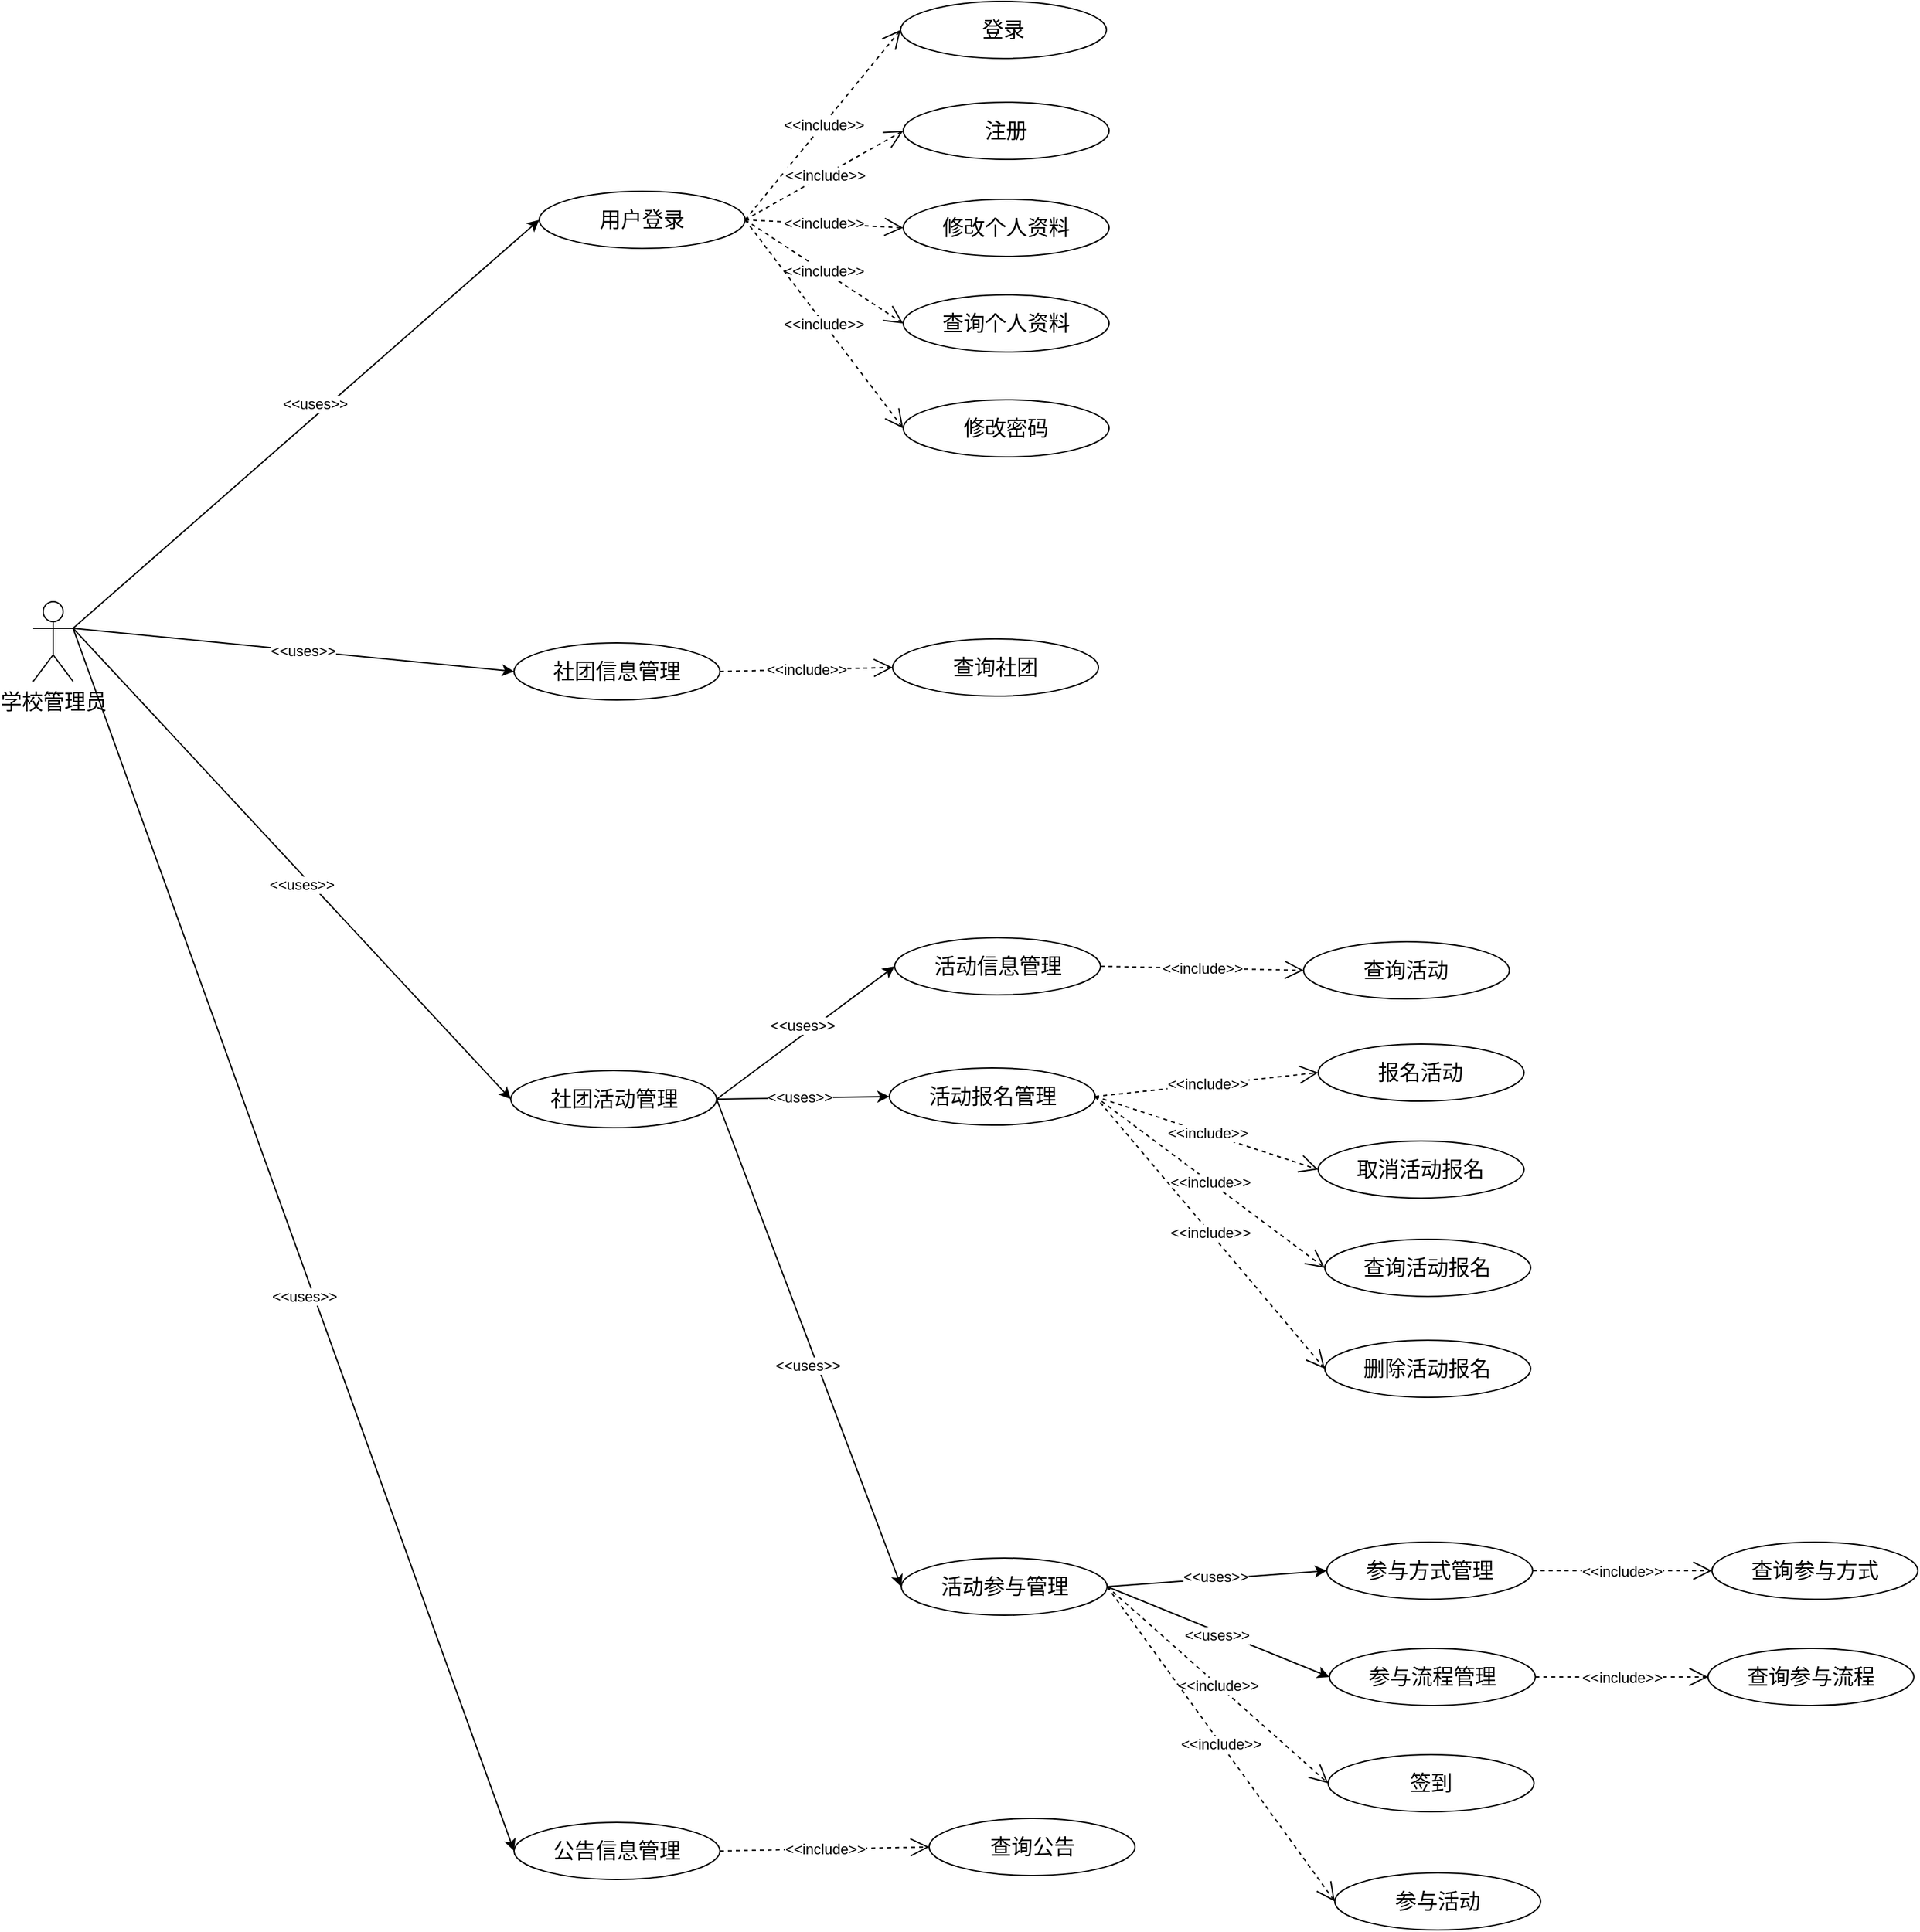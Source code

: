 <mxfile version="27.1.5">
  <diagram name="第 1 页" id="mgjdfwV87sD4iu_dyT5_">
    <mxGraphModel dx="1323" dy="462" grid="0" gridSize="10" guides="1" tooltips="1" connect="1" arrows="1" fold="1" page="1" pageScale="1" pageWidth="827" pageHeight="1169" math="0" shadow="0">
      <root>
        <mxCell id="0" />
        <mxCell id="1" parent="0" />
        <mxCell id="xIK-tgTWQ2b5QHgYvqiA-313" value="&lt;font style=&quot;font-size: 16px;&quot;&gt;学校管理员&lt;/font&gt;" style="shape=umlActor;html=1;verticalLabelPosition=bottom;verticalAlign=top;align=center;fontFamily=Architects Daughter;fontSource=https%3A%2F%2Ffonts.googleapis.com%2Fcss%3Ffamily%3DArchitects%2BDaughter;" vertex="1" parent="1">
          <mxGeometry x="2140" y="2300" width="30" height="60" as="geometry" />
        </mxCell>
        <mxCell id="xIK-tgTWQ2b5QHgYvqiA-314" value="&lt;font style=&quot;font-size: 16px;&quot;&gt;用户登录&lt;/font&gt;" style="ellipse;whiteSpace=wrap;html=1;fontFamily=Architects Daughter;fontSource=https%3A%2F%2Ffonts.googleapis.com%2Fcss%3Ffamily%3DArchitects%2BDaughter;" vertex="1" parent="1">
          <mxGeometry x="2521" y="1991" width="155" height="43" as="geometry" />
        </mxCell>
        <mxCell id="xIK-tgTWQ2b5QHgYvqiA-315" value="&lt;font style=&quot;font-size: 16px;&quot;&gt;社团信息管理&lt;/font&gt;" style="ellipse;whiteSpace=wrap;html=1;fontFamily=Architects Daughter;fontSource=https%3A%2F%2Ffonts.googleapis.com%2Fcss%3Ffamily%3DArchitects%2BDaughter;" vertex="1" parent="1">
          <mxGeometry x="2502" y="2331" width="155" height="43" as="geometry" />
        </mxCell>
        <mxCell id="xIK-tgTWQ2b5QHgYvqiA-316" value="&lt;font style=&quot;font-size: 16px;&quot;&gt;社团活动管理&lt;/font&gt;" style="ellipse;whiteSpace=wrap;html=1;fontFamily=Architects Daughter;fontSource=https%3A%2F%2Ffonts.googleapis.com%2Fcss%3Ffamily%3DArchitects%2BDaughter;" vertex="1" parent="1">
          <mxGeometry x="2499.54" y="2653" width="155" height="43" as="geometry" />
        </mxCell>
        <mxCell id="xIK-tgTWQ2b5QHgYvqiA-317" value="&lt;font style=&quot;font-size: 16px;&quot;&gt;公告信息管理&lt;/font&gt;" style="ellipse;whiteSpace=wrap;html=1;fontFamily=Architects Daughter;fontSource=https%3A%2F%2Ffonts.googleapis.com%2Fcss%3Ffamily%3DArchitects%2BDaughter;" vertex="1" parent="1">
          <mxGeometry x="2502" y="3219" width="155" height="43" as="geometry" />
        </mxCell>
        <mxCell id="xIK-tgTWQ2b5QHgYvqiA-318" value="" style="endArrow=classic;html=1;rounded=0;entryX=0;entryY=0.5;entryDx=0;entryDy=0;exitX=1;exitY=0.333;exitDx=0;exitDy=0;exitPerimeter=0;" edge="1" parent="1" source="xIK-tgTWQ2b5QHgYvqiA-313" target="xIK-tgTWQ2b5QHgYvqiA-314">
          <mxGeometry width="50" height="50" relative="1" as="geometry">
            <mxPoint x="2246" y="2292" as="sourcePoint" />
            <mxPoint x="2400" y="2292" as="targetPoint" />
          </mxGeometry>
        </mxCell>
        <mxCell id="xIK-tgTWQ2b5QHgYvqiA-319" value="&amp;lt;&amp;lt;uses&amp;gt;&amp;gt;" style="edgeLabel;html=1;align=center;verticalAlign=middle;resizable=0;points=[];" vertex="1" connectable="0" parent="xIK-tgTWQ2b5QHgYvqiA-318">
          <mxGeometry x="0.093" y="1" relative="1" as="geometry">
            <mxPoint x="-9" as="offset" />
          </mxGeometry>
        </mxCell>
        <mxCell id="xIK-tgTWQ2b5QHgYvqiA-320" value="" style="endArrow=classic;html=1;rounded=0;entryX=0;entryY=0.5;entryDx=0;entryDy=0;exitX=1;exitY=0.333;exitDx=0;exitDy=0;exitPerimeter=0;" edge="1" parent="1" source="xIK-tgTWQ2b5QHgYvqiA-313" target="xIK-tgTWQ2b5QHgYvqiA-315">
          <mxGeometry width="50" height="50" relative="1" as="geometry">
            <mxPoint x="2175" y="2322" as="sourcePoint" />
            <mxPoint x="2524" y="2383" as="targetPoint" />
          </mxGeometry>
        </mxCell>
        <mxCell id="xIK-tgTWQ2b5QHgYvqiA-321" value="&amp;lt;&amp;lt;uses&amp;gt;&amp;gt;" style="edgeLabel;html=1;align=center;verticalAlign=middle;resizable=0;points=[];" vertex="1" connectable="0" parent="xIK-tgTWQ2b5QHgYvqiA-320">
          <mxGeometry x="0.093" y="1" relative="1" as="geometry">
            <mxPoint x="-9" as="offset" />
          </mxGeometry>
        </mxCell>
        <mxCell id="xIK-tgTWQ2b5QHgYvqiA-322" value="" style="endArrow=classic;html=1;rounded=0;entryX=0;entryY=0.5;entryDx=0;entryDy=0;exitX=1;exitY=0.333;exitDx=0;exitDy=0;exitPerimeter=0;" edge="1" parent="1" source="xIK-tgTWQ2b5QHgYvqiA-313" target="xIK-tgTWQ2b5QHgYvqiA-316">
          <mxGeometry width="50" height="50" relative="1" as="geometry">
            <mxPoint x="2271" y="2392" as="sourcePoint" />
            <mxPoint x="2425" y="2392" as="targetPoint" />
          </mxGeometry>
        </mxCell>
        <mxCell id="xIK-tgTWQ2b5QHgYvqiA-323" value="&amp;lt;&amp;lt;uses&amp;gt;&amp;gt;" style="edgeLabel;html=1;align=center;verticalAlign=middle;resizable=0;points=[];" vertex="1" connectable="0" parent="xIK-tgTWQ2b5QHgYvqiA-322">
          <mxGeometry x="0.093" y="1" relative="1" as="geometry">
            <mxPoint x="-9" as="offset" />
          </mxGeometry>
        </mxCell>
        <mxCell id="xIK-tgTWQ2b5QHgYvqiA-324" value="" style="endArrow=classic;html=1;rounded=0;entryX=0;entryY=0.5;entryDx=0;entryDy=0;exitX=1;exitY=0.333;exitDx=0;exitDy=0;exitPerimeter=0;" edge="1" parent="1" source="xIK-tgTWQ2b5QHgYvqiA-313" target="xIK-tgTWQ2b5QHgYvqiA-317">
          <mxGeometry width="50" height="50" relative="1" as="geometry">
            <mxPoint x="2174" y="2319" as="sourcePoint" />
            <mxPoint x="2784" y="2513" as="targetPoint" />
          </mxGeometry>
        </mxCell>
        <mxCell id="xIK-tgTWQ2b5QHgYvqiA-325" value="&amp;lt;&amp;lt;uses&amp;gt;&amp;gt;" style="edgeLabel;html=1;align=center;verticalAlign=middle;resizable=0;points=[];" vertex="1" connectable="0" parent="xIK-tgTWQ2b5QHgYvqiA-324">
          <mxGeometry x="0.093" y="1" relative="1" as="geometry">
            <mxPoint x="-9" as="offset" />
          </mxGeometry>
        </mxCell>
        <mxCell id="xIK-tgTWQ2b5QHgYvqiA-326" value="&lt;font style=&quot;font-size: 16px;&quot;&gt;登录&lt;/font&gt;" style="ellipse;whiteSpace=wrap;html=1;fontFamily=Architects Daughter;fontSource=https%3A%2F%2Ffonts.googleapis.com%2Fcss%3Ffamily%3DArchitects%2BDaughter;" vertex="1" parent="1">
          <mxGeometry x="2793" y="1848" width="155" height="43" as="geometry" />
        </mxCell>
        <mxCell id="xIK-tgTWQ2b5QHgYvqiA-327" value="&lt;span style=&quot;font-size: 16px;&quot;&gt;修改个人资料&lt;/span&gt;" style="ellipse;whiteSpace=wrap;html=1;fontFamily=Architects Daughter;fontSource=https%3A%2F%2Ffonts.googleapis.com%2Fcss%3Ffamily%3DArchitects%2BDaughter;" vertex="1" parent="1">
          <mxGeometry x="2795" y="1997" width="155" height="43" as="geometry" />
        </mxCell>
        <mxCell id="xIK-tgTWQ2b5QHgYvqiA-328" value="&lt;font style=&quot;font-size: 16px;&quot;&gt;修改密码&lt;/font&gt;" style="ellipse;whiteSpace=wrap;html=1;fontFamily=Architects Daughter;fontSource=https%3A%2F%2Ffonts.googleapis.com%2Fcss%3Ffamily%3DArchitects%2BDaughter;" vertex="1" parent="1">
          <mxGeometry x="2795" y="2148" width="155" height="43" as="geometry" />
        </mxCell>
        <mxCell id="xIK-tgTWQ2b5QHgYvqiA-329" value="&lt;span style=&quot;font-size: 16px;&quot;&gt;查询个人资料&lt;/span&gt;" style="ellipse;whiteSpace=wrap;html=1;fontFamily=Architects Daughter;fontSource=https%3A%2F%2Ffonts.googleapis.com%2Fcss%3Ffamily%3DArchitects%2BDaughter;" vertex="1" parent="1">
          <mxGeometry x="2795" y="2069" width="155" height="43" as="geometry" />
        </mxCell>
        <mxCell id="xIK-tgTWQ2b5QHgYvqiA-330" value="&amp;lt;&amp;lt;include&amp;gt;&amp;gt;" style="endArrow=open;endSize=12;dashed=1;html=1;rounded=0;entryX=0;entryY=0.5;entryDx=0;entryDy=0;exitX=1;exitY=0.5;exitDx=0;exitDy=0;" edge="1" parent="1" source="xIK-tgTWQ2b5QHgYvqiA-314" target="xIK-tgTWQ2b5QHgYvqiA-326">
          <mxGeometry width="160" relative="1" as="geometry">
            <mxPoint x="2633" y="1867" as="sourcePoint" />
            <mxPoint x="2793" y="1867" as="targetPoint" />
          </mxGeometry>
        </mxCell>
        <mxCell id="xIK-tgTWQ2b5QHgYvqiA-331" value="&amp;lt;&amp;lt;include&amp;gt;&amp;gt;" style="endArrow=open;endSize=12;dashed=1;html=1;rounded=0;entryX=0;entryY=0.5;entryDx=0;entryDy=0;exitX=1;exitY=0.5;exitDx=0;exitDy=0;" edge="1" parent="1" source="xIK-tgTWQ2b5QHgYvqiA-314" target="xIK-tgTWQ2b5QHgYvqiA-327">
          <mxGeometry width="160" relative="1" as="geometry">
            <mxPoint x="2577" y="1816" as="sourcePoint" />
            <mxPoint x="2737" y="1816" as="targetPoint" />
          </mxGeometry>
        </mxCell>
        <mxCell id="xIK-tgTWQ2b5QHgYvqiA-332" value="&amp;lt;&amp;lt;include&amp;gt;&amp;gt;" style="endArrow=open;endSize=12;dashed=1;html=1;rounded=0;entryX=0;entryY=0.5;entryDx=0;entryDy=0;exitX=1;exitY=0.5;exitDx=0;exitDy=0;" edge="1" parent="1" source="xIK-tgTWQ2b5QHgYvqiA-314" target="xIK-tgTWQ2b5QHgYvqiA-329">
          <mxGeometry width="160" relative="1" as="geometry">
            <mxPoint x="2534" y="1750" as="sourcePoint" />
            <mxPoint x="2694" y="1750" as="targetPoint" />
          </mxGeometry>
        </mxCell>
        <mxCell id="xIK-tgTWQ2b5QHgYvqiA-333" value="&amp;lt;&amp;lt;include&amp;gt;&amp;gt;" style="endArrow=open;endSize=12;dashed=1;html=1;rounded=0;entryX=0;entryY=0.5;entryDx=0;entryDy=0;exitX=1;exitY=0.5;exitDx=0;exitDy=0;" edge="1" parent="1" source="xIK-tgTWQ2b5QHgYvqiA-314" target="xIK-tgTWQ2b5QHgYvqiA-328">
          <mxGeometry width="160" relative="1" as="geometry">
            <mxPoint x="2674" y="2040" as="sourcePoint" />
            <mxPoint x="2619" y="1807" as="targetPoint" />
          </mxGeometry>
        </mxCell>
        <mxCell id="xIK-tgTWQ2b5QHgYvqiA-334" value="&lt;font style=&quot;font-size: 16px;&quot;&gt;查询社团&lt;/font&gt;" style="ellipse;whiteSpace=wrap;html=1;fontFamily=Architects Daughter;fontSource=https%3A%2F%2Ffonts.googleapis.com%2Fcss%3Ffamily%3DArchitects%2BDaughter;" vertex="1" parent="1">
          <mxGeometry x="2787" y="2328" width="155" height="43" as="geometry" />
        </mxCell>
        <mxCell id="xIK-tgTWQ2b5QHgYvqiA-335" value="&lt;span style=&quot;font-size: 16px;&quot;&gt;活动信息管理&lt;/span&gt;" style="ellipse;whiteSpace=wrap;html=1;fontFamily=Architects Daughter;fontSource=https%3A%2F%2Ffonts.googleapis.com%2Fcss%3Ffamily%3DArchitects%2BDaughter;" vertex="1" parent="1">
          <mxGeometry x="2788.54" y="2553" width="155" height="43" as="geometry" />
        </mxCell>
        <mxCell id="xIK-tgTWQ2b5QHgYvqiA-336" value="&lt;font style=&quot;font-size: 16px;&quot;&gt;活动报名管理&lt;/font&gt;" style="ellipse;whiteSpace=wrap;html=1;fontFamily=Architects Daughter;fontSource=https%3A%2F%2Ffonts.googleapis.com%2Fcss%3Ffamily%3DArchitects%2BDaughter;" vertex="1" parent="1">
          <mxGeometry x="2784.54" y="2651" width="155" height="43" as="geometry" />
        </mxCell>
        <mxCell id="xIK-tgTWQ2b5QHgYvqiA-337" value="&lt;font style=&quot;font-size: 16px;&quot;&gt;活动参与管理&lt;/font&gt;" style="ellipse;whiteSpace=wrap;html=1;fontFamily=Architects Daughter;fontSource=https%3A%2F%2Ffonts.googleapis.com%2Fcss%3Ffamily%3DArchitects%2BDaughter;" vertex="1" parent="1">
          <mxGeometry x="2793.54" y="3020" width="155" height="43" as="geometry" />
        </mxCell>
        <mxCell id="xIK-tgTWQ2b5QHgYvqiA-338" value="&amp;lt;&amp;lt;include&amp;gt;&amp;gt;" style="endArrow=open;endSize=12;dashed=1;html=1;rounded=0;entryX=0;entryY=0.5;entryDx=0;entryDy=0;exitX=1;exitY=0.5;exitDx=0;exitDy=0;" edge="1" parent="1" source="xIK-tgTWQ2b5QHgYvqiA-315" target="xIK-tgTWQ2b5QHgYvqiA-334">
          <mxGeometry width="160" relative="1" as="geometry">
            <mxPoint x="2573" y="2434" as="sourcePoint" />
            <mxPoint x="2733" y="2434" as="targetPoint" />
          </mxGeometry>
        </mxCell>
        <mxCell id="xIK-tgTWQ2b5QHgYvqiA-339" value="" style="endArrow=classic;html=1;rounded=0;entryX=0;entryY=0.5;entryDx=0;entryDy=0;exitX=1;exitY=0.5;exitDx=0;exitDy=0;" edge="1" parent="1" source="xIK-tgTWQ2b5QHgYvqiA-316" target="xIK-tgTWQ2b5QHgYvqiA-335">
          <mxGeometry width="50" height="50" relative="1" as="geometry">
            <mxPoint x="2599.54" y="2523" as="sourcePoint" />
            <mxPoint x="2753.54" y="2523" as="targetPoint" />
          </mxGeometry>
        </mxCell>
        <mxCell id="xIK-tgTWQ2b5QHgYvqiA-340" value="&amp;lt;&amp;lt;uses&amp;gt;&amp;gt;" style="edgeLabel;html=1;align=center;verticalAlign=middle;resizable=0;points=[];" vertex="1" connectable="0" parent="xIK-tgTWQ2b5QHgYvqiA-339">
          <mxGeometry x="0.093" y="1" relative="1" as="geometry">
            <mxPoint x="-9" as="offset" />
          </mxGeometry>
        </mxCell>
        <mxCell id="xIK-tgTWQ2b5QHgYvqiA-341" value="" style="endArrow=classic;html=1;rounded=0;entryX=0;entryY=0.5;entryDx=0;entryDy=0;exitX=1;exitY=0.5;exitDx=0;exitDy=0;" edge="1" parent="1" source="xIK-tgTWQ2b5QHgYvqiA-316" target="xIK-tgTWQ2b5QHgYvqiA-336">
          <mxGeometry width="50" height="50" relative="1" as="geometry">
            <mxPoint x="2609.54" y="2432" as="sourcePoint" />
            <mxPoint x="2763.54" y="2432" as="targetPoint" />
          </mxGeometry>
        </mxCell>
        <mxCell id="xIK-tgTWQ2b5QHgYvqiA-342" value="&amp;lt;&amp;lt;uses&amp;gt;&amp;gt;" style="edgeLabel;html=1;align=center;verticalAlign=middle;resizable=0;points=[];" vertex="1" connectable="0" parent="xIK-tgTWQ2b5QHgYvqiA-341">
          <mxGeometry x="0.093" y="1" relative="1" as="geometry">
            <mxPoint x="-9" as="offset" />
          </mxGeometry>
        </mxCell>
        <mxCell id="xIK-tgTWQ2b5QHgYvqiA-343" value="" style="endArrow=classic;html=1;rounded=0;entryX=0;entryY=0.5;entryDx=0;entryDy=0;exitX=1;exitY=0.5;exitDx=0;exitDy=0;" edge="1" parent="1" source="xIK-tgTWQ2b5QHgYvqiA-316" target="xIK-tgTWQ2b5QHgYvqiA-337">
          <mxGeometry width="50" height="50" relative="1" as="geometry">
            <mxPoint x="2773.54" y="2691" as="sourcePoint" />
            <mxPoint x="2924.54" y="2590" as="targetPoint" />
          </mxGeometry>
        </mxCell>
        <mxCell id="xIK-tgTWQ2b5QHgYvqiA-344" value="&amp;lt;&amp;lt;uses&amp;gt;&amp;gt;" style="edgeLabel;html=1;align=center;verticalAlign=middle;resizable=0;points=[];" vertex="1" connectable="0" parent="xIK-tgTWQ2b5QHgYvqiA-343">
          <mxGeometry x="0.093" y="1" relative="1" as="geometry">
            <mxPoint x="-9" as="offset" />
          </mxGeometry>
        </mxCell>
        <mxCell id="xIK-tgTWQ2b5QHgYvqiA-345" value="&lt;font style=&quot;font-size: 16px;&quot;&gt;查询活动&lt;/font&gt;" style="ellipse;whiteSpace=wrap;html=1;fontFamily=Architects Daughter;fontSource=https%3A%2F%2Ffonts.googleapis.com%2Fcss%3Ffamily%3DArchitects%2BDaughter;" vertex="1" parent="1">
          <mxGeometry x="3096.4" y="2556" width="155" height="43" as="geometry" />
        </mxCell>
        <mxCell id="xIK-tgTWQ2b5QHgYvqiA-346" value="&lt;font style=&quot;font-size: 16px;&quot;&gt;查询公告&lt;/font&gt;" style="ellipse;whiteSpace=wrap;html=1;fontFamily=Architects Daughter;fontSource=https%3A%2F%2Ffonts.googleapis.com%2Fcss%3Ffamily%3DArchitects%2BDaughter;" vertex="1" parent="1">
          <mxGeometry x="2814.5" y="3216" width="155" height="43" as="geometry" />
        </mxCell>
        <mxCell id="xIK-tgTWQ2b5QHgYvqiA-347" value="&amp;lt;&amp;lt;include&amp;gt;&amp;gt;" style="endArrow=open;endSize=12;dashed=1;html=1;rounded=0;entryX=0;entryY=0.5;entryDx=0;entryDy=0;exitX=1;exitY=0.5;exitDx=0;exitDy=0;" edge="1" parent="1" source="xIK-tgTWQ2b5QHgYvqiA-317" target="xIK-tgTWQ2b5QHgYvqiA-346">
          <mxGeometry width="160" relative="1" as="geometry">
            <mxPoint x="2546" y="3336" as="sourcePoint" />
            <mxPoint x="2706" y="3336" as="targetPoint" />
          </mxGeometry>
        </mxCell>
        <mxCell id="xIK-tgTWQ2b5QHgYvqiA-348" value="&amp;lt;&amp;lt;include&amp;gt;&amp;gt;" style="endArrow=open;endSize=12;dashed=1;html=1;rounded=0;entryX=0;entryY=0.5;entryDx=0;entryDy=0;exitX=1;exitY=0.5;exitDx=0;exitDy=0;" edge="1" parent="1" source="xIK-tgTWQ2b5QHgYvqiA-335" target="xIK-tgTWQ2b5QHgYvqiA-345">
          <mxGeometry width="160" relative="1" as="geometry">
            <mxPoint x="2825.04" y="2650" as="sourcePoint" />
            <mxPoint x="2985.04" y="2650" as="targetPoint" />
          </mxGeometry>
        </mxCell>
        <mxCell id="xIK-tgTWQ2b5QHgYvqiA-349" value="&lt;font style=&quot;font-size: 16px;&quot;&gt;参与方式管理&lt;/font&gt;" style="ellipse;whiteSpace=wrap;html=1;fontFamily=Architects Daughter;fontSource=https%3A%2F%2Ffonts.googleapis.com%2Fcss%3Ffamily%3DArchitects%2BDaughter;" vertex="1" parent="1">
          <mxGeometry x="3113.9" y="3008" width="155" height="43" as="geometry" />
        </mxCell>
        <mxCell id="xIK-tgTWQ2b5QHgYvqiA-350" value="&lt;font style=&quot;font-size: 16px;&quot;&gt;参与流程管理&lt;/font&gt;" style="ellipse;whiteSpace=wrap;html=1;fontFamily=Architects Daughter;fontSource=https%3A%2F%2Ffonts.googleapis.com%2Fcss%3Ffamily%3DArchitects%2BDaughter;" vertex="1" parent="1">
          <mxGeometry x="3115.9" y="3088" width="155" height="43" as="geometry" />
        </mxCell>
        <mxCell id="xIK-tgTWQ2b5QHgYvqiA-351" value="&lt;span style=&quot;font-size: 16px;&quot;&gt;签到&lt;/span&gt;" style="ellipse;whiteSpace=wrap;html=1;fontFamily=Architects Daughter;fontSource=https%3A%2F%2Ffonts.googleapis.com%2Fcss%3Ffamily%3DArchitects%2BDaughter;" vertex="1" parent="1">
          <mxGeometry x="3114.9" y="3168" width="155" height="43" as="geometry" />
        </mxCell>
        <mxCell id="xIK-tgTWQ2b5QHgYvqiA-352" value="&lt;span style=&quot;font-size: 16px;&quot;&gt;参与活动&lt;/span&gt;" style="ellipse;whiteSpace=wrap;html=1;fontFamily=Architects Daughter;fontSource=https%3A%2F%2Ffonts.googleapis.com%2Fcss%3Ffamily%3DArchitects%2BDaughter;" vertex="1" parent="1">
          <mxGeometry x="3119.9" y="3257" width="155" height="43" as="geometry" />
        </mxCell>
        <mxCell id="xIK-tgTWQ2b5QHgYvqiA-353" value="" style="endArrow=classic;html=1;rounded=0;entryX=0;entryY=0.5;entryDx=0;entryDy=0;exitX=1;exitY=0.5;exitDx=0;exitDy=0;" edge="1" parent="1" source="xIK-tgTWQ2b5QHgYvqiA-337" target="xIK-tgTWQ2b5QHgYvqiA-349">
          <mxGeometry width="50" height="50" relative="1" as="geometry">
            <mxPoint x="2925.54" y="2889" as="sourcePoint" />
            <mxPoint x="3079.54" y="2889" as="targetPoint" />
          </mxGeometry>
        </mxCell>
        <mxCell id="xIK-tgTWQ2b5QHgYvqiA-354" value="&amp;lt;&amp;lt;uses&amp;gt;&amp;gt;" style="edgeLabel;html=1;align=center;verticalAlign=middle;resizable=0;points=[];" vertex="1" connectable="0" parent="xIK-tgTWQ2b5QHgYvqiA-353">
          <mxGeometry x="0.093" y="1" relative="1" as="geometry">
            <mxPoint x="-9" as="offset" />
          </mxGeometry>
        </mxCell>
        <mxCell id="xIK-tgTWQ2b5QHgYvqiA-355" value="" style="endArrow=classic;html=1;rounded=0;entryX=0;entryY=0.5;entryDx=0;entryDy=0;exitX=1;exitY=0.5;exitDx=0;exitDy=0;" edge="1" parent="1" source="xIK-tgTWQ2b5QHgYvqiA-337" target="xIK-tgTWQ2b5QHgYvqiA-350">
          <mxGeometry width="50" height="50" relative="1" as="geometry">
            <mxPoint x="3000.54" y="3051" as="sourcePoint" />
            <mxPoint x="3068.54" y="3152" as="targetPoint" />
          </mxGeometry>
        </mxCell>
        <mxCell id="xIK-tgTWQ2b5QHgYvqiA-356" value="&amp;lt;&amp;lt;uses&amp;gt;&amp;gt;" style="edgeLabel;html=1;align=center;verticalAlign=middle;resizable=0;points=[];" vertex="1" connectable="0" parent="xIK-tgTWQ2b5QHgYvqiA-355">
          <mxGeometry x="0.093" y="1" relative="1" as="geometry">
            <mxPoint x="-9" as="offset" />
          </mxGeometry>
        </mxCell>
        <mxCell id="xIK-tgTWQ2b5QHgYvqiA-357" value="&amp;lt;&amp;lt;include&amp;gt;&amp;gt;" style="endArrow=open;endSize=12;dashed=1;html=1;rounded=0;entryX=0;entryY=0.5;entryDx=0;entryDy=0;exitX=1;exitY=0.5;exitDx=0;exitDy=0;" edge="1" parent="1" source="xIK-tgTWQ2b5QHgYvqiA-337" target="xIK-tgTWQ2b5QHgYvqiA-351">
          <mxGeometry width="160" relative="1" as="geometry">
            <mxPoint x="2849.54" y="3212" as="sourcePoint" />
            <mxPoint x="3009.54" y="3212" as="targetPoint" />
          </mxGeometry>
        </mxCell>
        <mxCell id="xIK-tgTWQ2b5QHgYvqiA-358" value="&amp;lt;&amp;lt;include&amp;gt;&amp;gt;" style="endArrow=open;endSize=12;dashed=1;html=1;rounded=0;entryX=0;entryY=0.5;entryDx=0;entryDy=0;exitX=1;exitY=0.5;exitDx=0;exitDy=0;" edge="1" parent="1" source="xIK-tgTWQ2b5QHgYvqiA-337" target="xIK-tgTWQ2b5QHgYvqiA-352">
          <mxGeometry width="160" relative="1" as="geometry">
            <mxPoint x="2899.54" y="3206" as="sourcePoint" />
            <mxPoint x="3059.54" y="3206" as="targetPoint" />
          </mxGeometry>
        </mxCell>
        <mxCell id="xIK-tgTWQ2b5QHgYvqiA-359" value="&lt;font style=&quot;font-size: 16px;&quot;&gt;报名活动&lt;/font&gt;" style="ellipse;whiteSpace=wrap;html=1;fontFamily=Architects Daughter;fontSource=https%3A%2F%2Ffonts.googleapis.com%2Fcss%3Ffamily%3DArchitects%2BDaughter;" vertex="1" parent="1">
          <mxGeometry x="3107.4" y="2633" width="155" height="43" as="geometry" />
        </mxCell>
        <mxCell id="xIK-tgTWQ2b5QHgYvqiA-360" value="&lt;font style=&quot;font-size: 16px;&quot;&gt;取消活动报名&lt;/font&gt;" style="ellipse;whiteSpace=wrap;html=1;fontFamily=Architects Daughter;fontSource=https%3A%2F%2Ffonts.googleapis.com%2Fcss%3Ffamily%3DArchitects%2BDaughter;" vertex="1" parent="1">
          <mxGeometry x="3107.4" y="2706" width="155" height="43" as="geometry" />
        </mxCell>
        <mxCell id="xIK-tgTWQ2b5QHgYvqiA-361" value="&lt;font style=&quot;font-size: 16px;&quot;&gt;查询活动报名&lt;/font&gt;" style="ellipse;whiteSpace=wrap;html=1;fontFamily=Architects Daughter;fontSource=https%3A%2F%2Ffonts.googleapis.com%2Fcss%3Ffamily%3DArchitects%2BDaughter;" vertex="1" parent="1">
          <mxGeometry x="3112.4" y="2780" width="155" height="43" as="geometry" />
        </mxCell>
        <mxCell id="xIK-tgTWQ2b5QHgYvqiA-362" value="&lt;font style=&quot;font-size: 16px;&quot;&gt;删除活动报名&lt;/font&gt;" style="ellipse;whiteSpace=wrap;html=1;fontFamily=Architects Daughter;fontSource=https%3A%2F%2Ffonts.googleapis.com%2Fcss%3Ffamily%3DArchitects%2BDaughter;" vertex="1" parent="1">
          <mxGeometry x="3112.4" y="2856" width="155" height="43" as="geometry" />
        </mxCell>
        <mxCell id="xIK-tgTWQ2b5QHgYvqiA-363" value="&amp;lt;&amp;lt;include&amp;gt;&amp;gt;" style="endArrow=open;endSize=12;dashed=1;html=1;rounded=0;entryX=0;entryY=0.5;entryDx=0;entryDy=0;exitX=1;exitY=0.5;exitDx=0;exitDy=0;" edge="1" parent="1" source="xIK-tgTWQ2b5QHgYvqiA-336" target="xIK-tgTWQ2b5QHgYvqiA-359">
          <mxGeometry width="160" relative="1" as="geometry">
            <mxPoint x="3012.04" y="2655" as="sourcePoint" />
            <mxPoint x="3085.04" y="2615" as="targetPoint" />
          </mxGeometry>
        </mxCell>
        <mxCell id="xIK-tgTWQ2b5QHgYvqiA-364" value="&amp;lt;&amp;lt;include&amp;gt;&amp;gt;" style="endArrow=open;endSize=12;dashed=1;html=1;rounded=0;entryX=0;entryY=0.5;entryDx=0;entryDy=0;exitX=1;exitY=0.5;exitDx=0;exitDy=0;" edge="1" parent="1" source="xIK-tgTWQ2b5QHgYvqiA-336" target="xIK-tgTWQ2b5QHgYvqiA-360">
          <mxGeometry width="160" relative="1" as="geometry">
            <mxPoint x="2925.04" y="2803" as="sourcePoint" />
            <mxPoint x="2998.04" y="2763" as="targetPoint" />
          </mxGeometry>
        </mxCell>
        <mxCell id="xIK-tgTWQ2b5QHgYvqiA-365" value="&amp;lt;&amp;lt;include&amp;gt;&amp;gt;" style="endArrow=open;endSize=12;dashed=1;html=1;rounded=0;entryX=0;entryY=0.5;entryDx=0;entryDy=0;exitX=1;exitY=0.5;exitDx=0;exitDy=0;" edge="1" parent="1" source="xIK-tgTWQ2b5QHgYvqiA-336" target="xIK-tgTWQ2b5QHgYvqiA-361">
          <mxGeometry width="160" relative="1" as="geometry">
            <mxPoint x="2898.04" y="2835" as="sourcePoint" />
            <mxPoint x="2971.04" y="2795" as="targetPoint" />
          </mxGeometry>
        </mxCell>
        <mxCell id="xIK-tgTWQ2b5QHgYvqiA-366" value="&amp;lt;&amp;lt;include&amp;gt;&amp;gt;" style="endArrow=open;endSize=12;dashed=1;html=1;rounded=0;entryX=0;entryY=0.5;entryDx=0;entryDy=0;exitX=1;exitY=0.5;exitDx=0;exitDy=0;" edge="1" parent="1" source="xIK-tgTWQ2b5QHgYvqiA-336" target="xIK-tgTWQ2b5QHgYvqiA-362">
          <mxGeometry width="160" relative="1" as="geometry">
            <mxPoint x="2849.04" y="2814" as="sourcePoint" />
            <mxPoint x="2922.04" y="2774" as="targetPoint" />
          </mxGeometry>
        </mxCell>
        <mxCell id="xIK-tgTWQ2b5QHgYvqiA-367" value="&lt;span style=&quot;font-size: 16px;&quot;&gt;查询参与方式&lt;/span&gt;" style="ellipse;whiteSpace=wrap;html=1;fontFamily=Architects Daughter;fontSource=https%3A%2F%2Ffonts.googleapis.com%2Fcss%3Ffamily%3DArchitects%2BDaughter;" vertex="1" parent="1">
          <mxGeometry x="3403.9" y="3008" width="155" height="43" as="geometry" />
        </mxCell>
        <mxCell id="xIK-tgTWQ2b5QHgYvqiA-368" value="&lt;span style=&quot;font-size: 16px;&quot;&gt;查询参与流程&lt;/span&gt;" style="ellipse;whiteSpace=wrap;html=1;fontFamily=Architects Daughter;fontSource=https%3A%2F%2Ffonts.googleapis.com%2Fcss%3Ffamily%3DArchitects%2BDaughter;" vertex="1" parent="1">
          <mxGeometry x="3400.9" y="3088" width="155" height="43" as="geometry" />
        </mxCell>
        <mxCell id="xIK-tgTWQ2b5QHgYvqiA-369" value="&amp;lt;&amp;lt;include&amp;gt;&amp;gt;" style="endArrow=open;endSize=12;dashed=1;html=1;rounded=0;entryX=0;entryY=0.5;entryDx=0;entryDy=0;exitX=1;exitY=0.5;exitDx=0;exitDy=0;" edge="1" parent="1" source="xIK-tgTWQ2b5QHgYvqiA-349" target="xIK-tgTWQ2b5QHgYvqiA-367">
          <mxGeometry width="160" relative="1" as="geometry">
            <mxPoint x="3384.9" y="2864" as="sourcePoint" />
            <mxPoint x="3573.9" y="2843" as="targetPoint" />
          </mxGeometry>
        </mxCell>
        <mxCell id="xIK-tgTWQ2b5QHgYvqiA-370" value="&amp;lt;&amp;lt;include&amp;gt;&amp;gt;" style="endArrow=open;endSize=12;dashed=1;html=1;rounded=0;entryX=0;entryY=0.5;entryDx=0;entryDy=0;exitX=1;exitY=0.5;exitDx=0;exitDy=0;" edge="1" parent="1" source="xIK-tgTWQ2b5QHgYvqiA-350" target="xIK-tgTWQ2b5QHgYvqiA-368">
          <mxGeometry width="160" relative="1" as="geometry">
            <mxPoint x="3385.9" y="2957" as="sourcePoint" />
            <mxPoint x="3574.9" y="2936" as="targetPoint" />
          </mxGeometry>
        </mxCell>
        <mxCell id="xIK-tgTWQ2b5QHgYvqiA-371" value="&lt;font style=&quot;font-size: 16px;&quot;&gt;注册&lt;/font&gt;" style="ellipse;whiteSpace=wrap;html=1;fontFamily=Architects Daughter;fontSource=https%3A%2F%2Ffonts.googleapis.com%2Fcss%3Ffamily%3DArchitects%2BDaughter;" vertex="1" parent="1">
          <mxGeometry x="2795" y="1924" width="155" height="43" as="geometry" />
        </mxCell>
        <mxCell id="xIK-tgTWQ2b5QHgYvqiA-372" value="&amp;lt;&amp;lt;include&amp;gt;&amp;gt;" style="endArrow=open;endSize=12;dashed=1;html=1;rounded=0;entryX=0;entryY=0.5;entryDx=0;entryDy=0;exitX=1;exitY=0.5;exitDx=0;exitDy=0;" edge="1" parent="1" source="xIK-tgTWQ2b5QHgYvqiA-314" target="xIK-tgTWQ2b5QHgYvqiA-371">
          <mxGeometry width="160" relative="1" as="geometry">
            <mxPoint x="2692" y="2005" as="sourcePoint" />
            <mxPoint x="2609" y="1810" as="targetPoint" />
          </mxGeometry>
        </mxCell>
      </root>
    </mxGraphModel>
  </diagram>
</mxfile>
